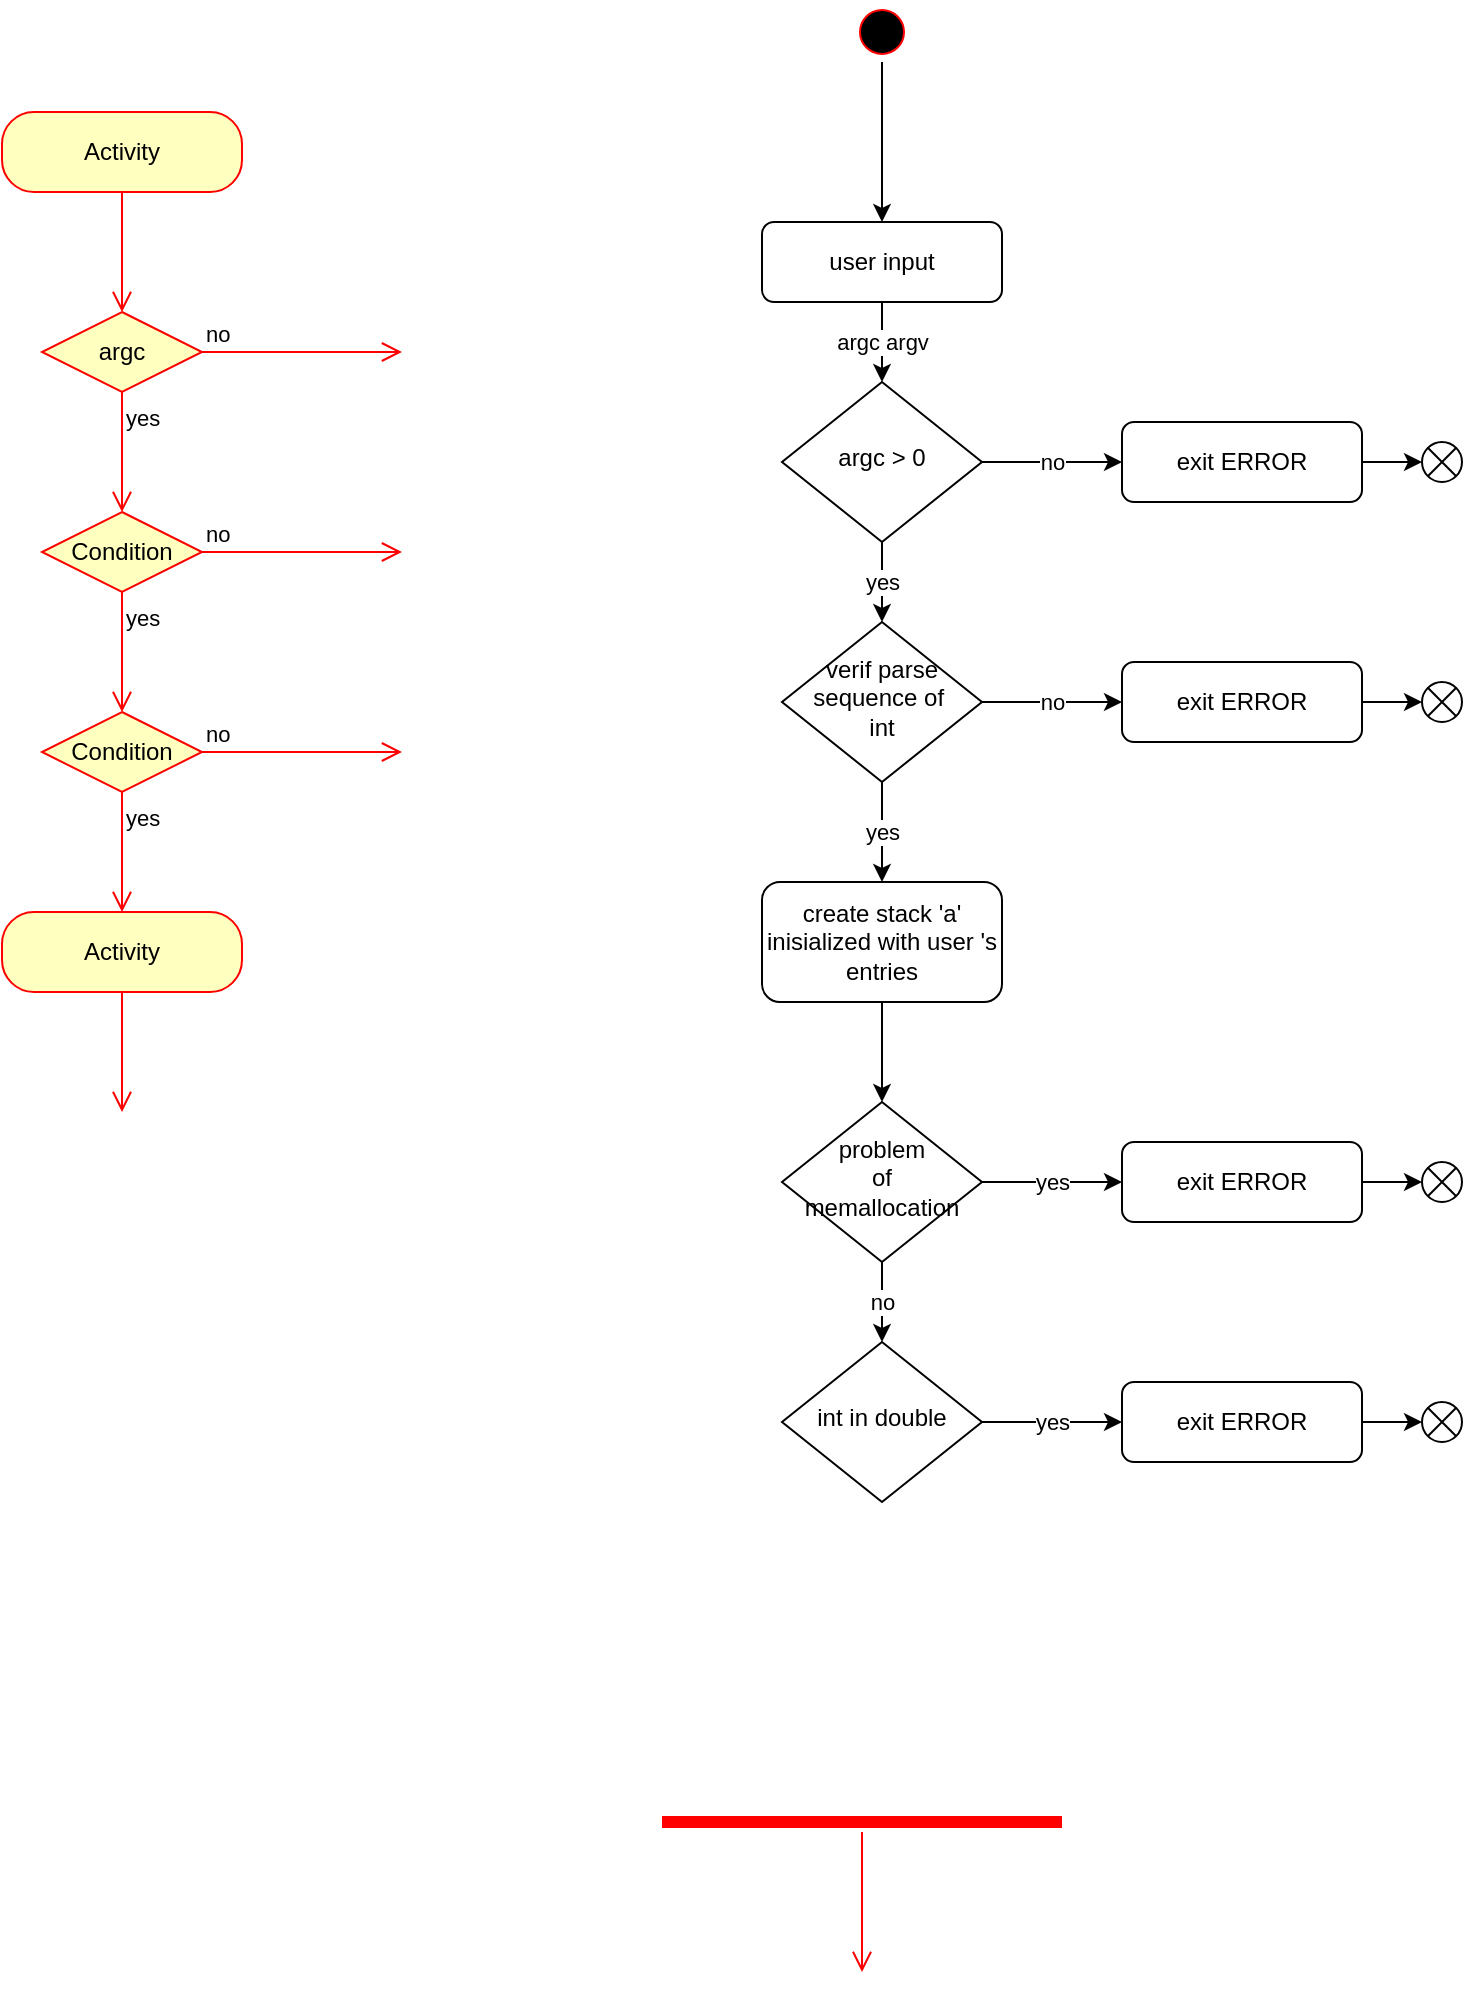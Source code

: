 <mxfile version="20.2.8" type="device"><diagram id="C5RBs43oDa-KdzZeNtuy" name="Page-1"><mxGraphModel dx="937" dy="1171" grid="1" gridSize="10" guides="1" tooltips="1" connect="1" arrows="1" fold="1" page="1" pageScale="1" pageWidth="827" pageHeight="1169" math="0" shadow="0"><root><mxCell id="WIyWlLk6GJQsqaUBKTNV-0"/><mxCell id="WIyWlLk6GJQsqaUBKTNV-1" parent="WIyWlLk6GJQsqaUBKTNV-0"/><mxCell id="uBr2btK_9D3dSDB8ZgRc-12" value="argc argv" style="edgeStyle=orthogonalEdgeStyle;rounded=0;orthogonalLoop=1;jettySize=auto;html=1;" parent="WIyWlLk6GJQsqaUBKTNV-1" source="WIyWlLk6GJQsqaUBKTNV-3" target="uBr2btK_9D3dSDB8ZgRc-1" edge="1"><mxGeometry relative="1" as="geometry"/></mxCell><mxCell id="WIyWlLk6GJQsqaUBKTNV-3" value="user input" style="rounded=1;whiteSpace=wrap;html=1;fontSize=12;glass=0;strokeWidth=1;shadow=0;" parent="WIyWlLk6GJQsqaUBKTNV-1" vertex="1"><mxGeometry x="430" y="125" width="120" height="40" as="geometry"/></mxCell><mxCell id="uBr2btK_9D3dSDB8ZgRc-15" value="no" style="edgeStyle=orthogonalEdgeStyle;rounded=0;orthogonalLoop=1;jettySize=auto;html=1;" parent="WIyWlLk6GJQsqaUBKTNV-1" source="WIyWlLk6GJQsqaUBKTNV-6" target="WIyWlLk6GJQsqaUBKTNV-7" edge="1"><mxGeometry relative="1" as="geometry"/></mxCell><mxCell id="uBr2btK_9D3dSDB8ZgRc-17" value="yes" style="edgeStyle=orthogonalEdgeStyle;rounded=0;orthogonalLoop=1;jettySize=auto;html=1;" parent="WIyWlLk6GJQsqaUBKTNV-1" source="WIyWlLk6GJQsqaUBKTNV-6" target="uBr2btK_9D3dSDB8ZgRc-16" edge="1"><mxGeometry relative="1" as="geometry"/></mxCell><mxCell id="WIyWlLk6GJQsqaUBKTNV-6" value="verif parse&lt;br&gt;sequence of&amp;nbsp;&lt;br&gt;int" style="rhombus;whiteSpace=wrap;html=1;shadow=0;fontFamily=Helvetica;fontSize=12;align=center;strokeWidth=1;spacing=6;spacingTop=-4;" parent="WIyWlLk6GJQsqaUBKTNV-1" vertex="1"><mxGeometry x="440" y="325" width="100" height="80" as="geometry"/></mxCell><mxCell id="Kb4Xdj855RW40L4ZJV---6" value="" style="edgeStyle=orthogonalEdgeStyle;rounded=0;orthogonalLoop=1;jettySize=auto;html=1;" edge="1" parent="WIyWlLk6GJQsqaUBKTNV-1" source="WIyWlLk6GJQsqaUBKTNV-7" target="Kb4Xdj855RW40L4ZJV---3"><mxGeometry relative="1" as="geometry"/></mxCell><mxCell id="WIyWlLk6GJQsqaUBKTNV-7" value="exit ERROR" style="rounded=1;whiteSpace=wrap;html=1;fontSize=12;glass=0;strokeWidth=1;shadow=0;" parent="WIyWlLk6GJQsqaUBKTNV-1" vertex="1"><mxGeometry x="610" y="345" width="120" height="40" as="geometry"/></mxCell><mxCell id="Kb4Xdj855RW40L4ZJV---11" value="yes" style="edgeStyle=orthogonalEdgeStyle;rounded=0;orthogonalLoop=1;jettySize=auto;html=1;" edge="1" parent="WIyWlLk6GJQsqaUBKTNV-1" source="WIyWlLk6GJQsqaUBKTNV-10" target="Kb4Xdj855RW40L4ZJV---9"><mxGeometry relative="1" as="geometry"/></mxCell><mxCell id="Kb4Xdj855RW40L4ZJV---13" value="no" style="edgeStyle=orthogonalEdgeStyle;rounded=0;orthogonalLoop=1;jettySize=auto;html=1;" edge="1" parent="WIyWlLk6GJQsqaUBKTNV-1" source="WIyWlLk6GJQsqaUBKTNV-10" target="Kb4Xdj855RW40L4ZJV---12"><mxGeometry relative="1" as="geometry"/></mxCell><mxCell id="WIyWlLk6GJQsqaUBKTNV-10" value="problem&lt;br&gt;of&lt;br&gt;memallocation" style="rhombus;whiteSpace=wrap;html=1;shadow=0;fontFamily=Helvetica;fontSize=12;align=center;strokeWidth=1;spacing=6;spacingTop=-4;" parent="WIyWlLk6GJQsqaUBKTNV-1" vertex="1"><mxGeometry x="440" y="565" width="100" height="80" as="geometry"/></mxCell><mxCell id="uBr2btK_9D3dSDB8ZgRc-4" value="yes" style="edgeStyle=orthogonalEdgeStyle;rounded=0;orthogonalLoop=1;jettySize=auto;html=1;exitX=0.5;exitY=1;exitDx=0;exitDy=0;" parent="WIyWlLk6GJQsqaUBKTNV-1" source="uBr2btK_9D3dSDB8ZgRc-1" target="WIyWlLk6GJQsqaUBKTNV-6" edge="1"><mxGeometry relative="1" as="geometry"/></mxCell><mxCell id="uBr2btK_9D3dSDB8ZgRc-13" value="no" style="edgeStyle=orthogonalEdgeStyle;rounded=0;orthogonalLoop=1;jettySize=auto;html=1;exitX=1;exitY=0.5;exitDx=0;exitDy=0;" parent="WIyWlLk6GJQsqaUBKTNV-1" source="uBr2btK_9D3dSDB8ZgRc-1" target="uBr2btK_9D3dSDB8ZgRc-5" edge="1"><mxGeometry relative="1" as="geometry"/></mxCell><mxCell id="uBr2btK_9D3dSDB8ZgRc-1" value="argc &amp;gt; 0" style="rhombus;whiteSpace=wrap;html=1;shadow=0;fontFamily=Helvetica;fontSize=12;align=center;strokeWidth=1;spacing=6;spacingTop=-4;" parent="WIyWlLk6GJQsqaUBKTNV-1" vertex="1"><mxGeometry x="440" y="205" width="100" height="80" as="geometry"/></mxCell><mxCell id="Kb4Xdj855RW40L4ZJV---2" value="" style="edgeStyle=orthogonalEdgeStyle;rounded=0;orthogonalLoop=1;jettySize=auto;html=1;" edge="1" parent="WIyWlLk6GJQsqaUBKTNV-1" source="uBr2btK_9D3dSDB8ZgRc-5" target="Kb4Xdj855RW40L4ZJV---1"><mxGeometry relative="1" as="geometry"/></mxCell><mxCell id="uBr2btK_9D3dSDB8ZgRc-5" value="exit ERROR" style="rounded=1;whiteSpace=wrap;html=1;fontSize=12;glass=0;strokeWidth=1;shadow=0;" parent="WIyWlLk6GJQsqaUBKTNV-1" vertex="1"><mxGeometry x="610" y="225" width="120" height="40" as="geometry"/></mxCell><mxCell id="Kb4Xdj855RW40L4ZJV---0" value="" style="edgeStyle=orthogonalEdgeStyle;rounded=0;orthogonalLoop=1;jettySize=auto;html=1;" edge="1" parent="WIyWlLk6GJQsqaUBKTNV-1" source="uBr2btK_9D3dSDB8ZgRc-8" target="WIyWlLk6GJQsqaUBKTNV-3"><mxGeometry relative="1" as="geometry"/></mxCell><mxCell id="uBr2btK_9D3dSDB8ZgRc-8" value="" style="ellipse;html=1;shape=startState;fillColor=#000000;strokeColor=#ff0000;" parent="WIyWlLk6GJQsqaUBKTNV-1" vertex="1"><mxGeometry x="475" y="15" width="30" height="30" as="geometry"/></mxCell><mxCell id="Kb4Xdj855RW40L4ZJV---7" value="" style="edgeStyle=orthogonalEdgeStyle;rounded=0;orthogonalLoop=1;jettySize=auto;html=1;" edge="1" parent="WIyWlLk6GJQsqaUBKTNV-1" source="uBr2btK_9D3dSDB8ZgRc-16" target="WIyWlLk6GJQsqaUBKTNV-10"><mxGeometry relative="1" as="geometry"/></mxCell><mxCell id="uBr2btK_9D3dSDB8ZgRc-16" value="create stack 'a' inisialized with user 's&lt;br&gt;entries" style="rounded=1;whiteSpace=wrap;html=1;" parent="WIyWlLk6GJQsqaUBKTNV-1" vertex="1"><mxGeometry x="430" y="455" width="120" height="60" as="geometry"/></mxCell><mxCell id="Kb4Xdj855RW40L4ZJV---1" value="" style="shape=sumEllipse;perimeter=ellipsePerimeter;whiteSpace=wrap;html=1;backgroundOutline=1;" vertex="1" parent="WIyWlLk6GJQsqaUBKTNV-1"><mxGeometry x="760" y="235" width="20" height="20" as="geometry"/></mxCell><mxCell id="Kb4Xdj855RW40L4ZJV---3" value="" style="shape=sumEllipse;perimeter=ellipsePerimeter;whiteSpace=wrap;html=1;backgroundOutline=1;" vertex="1" parent="WIyWlLk6GJQsqaUBKTNV-1"><mxGeometry x="760" y="355" width="20" height="20" as="geometry"/></mxCell><mxCell id="Kb4Xdj855RW40L4ZJV---8" value="" style="edgeStyle=orthogonalEdgeStyle;rounded=0;orthogonalLoop=1;jettySize=auto;html=1;" edge="1" parent="WIyWlLk6GJQsqaUBKTNV-1" source="Kb4Xdj855RW40L4ZJV---9" target="Kb4Xdj855RW40L4ZJV---10"><mxGeometry relative="1" as="geometry"/></mxCell><mxCell id="Kb4Xdj855RW40L4ZJV---9" value="exit ERROR" style="rounded=1;whiteSpace=wrap;html=1;fontSize=12;glass=0;strokeWidth=1;shadow=0;" vertex="1" parent="WIyWlLk6GJQsqaUBKTNV-1"><mxGeometry x="610" y="585" width="120" height="40" as="geometry"/></mxCell><mxCell id="Kb4Xdj855RW40L4ZJV---10" value="" style="shape=sumEllipse;perimeter=ellipsePerimeter;whiteSpace=wrap;html=1;backgroundOutline=1;" vertex="1" parent="WIyWlLk6GJQsqaUBKTNV-1"><mxGeometry x="760" y="595" width="20" height="20" as="geometry"/></mxCell><mxCell id="Kb4Xdj855RW40L4ZJV---19" value="yes" style="edgeStyle=orthogonalEdgeStyle;rounded=0;orthogonalLoop=1;jettySize=auto;html=1;" edge="1" parent="WIyWlLk6GJQsqaUBKTNV-1" source="Kb4Xdj855RW40L4ZJV---12" target="Kb4Xdj855RW40L4ZJV---17"><mxGeometry relative="1" as="geometry"/></mxCell><mxCell id="Kb4Xdj855RW40L4ZJV---12" value="int in double" style="rhombus;whiteSpace=wrap;html=1;shadow=0;fontFamily=Helvetica;fontSize=12;align=center;strokeWidth=1;spacing=6;spacingTop=-4;" vertex="1" parent="WIyWlLk6GJQsqaUBKTNV-1"><mxGeometry x="440" y="685" width="100" height="80" as="geometry"/></mxCell><mxCell id="Kb4Xdj855RW40L4ZJV---16" value="" style="edgeStyle=orthogonalEdgeStyle;rounded=0;orthogonalLoop=1;jettySize=auto;html=1;" edge="1" parent="WIyWlLk6GJQsqaUBKTNV-1" source="Kb4Xdj855RW40L4ZJV---17" target="Kb4Xdj855RW40L4ZJV---18"><mxGeometry relative="1" as="geometry"/></mxCell><mxCell id="Kb4Xdj855RW40L4ZJV---17" value="exit ERROR" style="rounded=1;whiteSpace=wrap;html=1;fontSize=12;glass=0;strokeWidth=1;shadow=0;" vertex="1" parent="WIyWlLk6GJQsqaUBKTNV-1"><mxGeometry x="610" y="705" width="120" height="40" as="geometry"/></mxCell><mxCell id="Kb4Xdj855RW40L4ZJV---18" value="" style="shape=sumEllipse;perimeter=ellipsePerimeter;whiteSpace=wrap;html=1;backgroundOutline=1;" vertex="1" parent="WIyWlLk6GJQsqaUBKTNV-1"><mxGeometry x="760" y="715" width="20" height="20" as="geometry"/></mxCell><mxCell id="Kb4Xdj855RW40L4ZJV---28" value="" style="shape=line;html=1;strokeWidth=6;strokeColor=#ff0000;" vertex="1" parent="WIyWlLk6GJQsqaUBKTNV-1"><mxGeometry x="380" y="920" width="200" height="10" as="geometry"/></mxCell><mxCell id="Kb4Xdj855RW40L4ZJV---29" value="" style="edgeStyle=orthogonalEdgeStyle;html=1;verticalAlign=bottom;endArrow=open;endSize=8;strokeColor=#ff0000;rounded=0;" edge="1" source="Kb4Xdj855RW40L4ZJV---28" parent="WIyWlLk6GJQsqaUBKTNV-1"><mxGeometry relative="1" as="geometry"><mxPoint x="480" y="1000" as="targetPoint"/></mxGeometry></mxCell><mxCell id="Kb4Xdj855RW40L4ZJV---30" value="Activity" style="rounded=1;whiteSpace=wrap;html=1;arcSize=40;fontColor=#000000;fillColor=#ffffc0;strokeColor=#ff0000;" vertex="1" parent="WIyWlLk6GJQsqaUBKTNV-1"><mxGeometry x="50" y="470" width="120" height="40" as="geometry"/></mxCell><mxCell id="Kb4Xdj855RW40L4ZJV---31" value="" style="edgeStyle=orthogonalEdgeStyle;html=1;verticalAlign=bottom;endArrow=open;endSize=8;strokeColor=#ff0000;rounded=0;" edge="1" source="Kb4Xdj855RW40L4ZJV---30" parent="WIyWlLk6GJQsqaUBKTNV-1"><mxGeometry relative="1" as="geometry"><mxPoint x="110" y="570" as="targetPoint"/></mxGeometry></mxCell><mxCell id="Kb4Xdj855RW40L4ZJV---32" value="Condition" style="rhombus;whiteSpace=wrap;html=1;fillColor=#ffffc0;strokeColor=#ff0000;" vertex="1" parent="WIyWlLk6GJQsqaUBKTNV-1"><mxGeometry x="70" y="370" width="80" height="40" as="geometry"/></mxCell><mxCell id="Kb4Xdj855RW40L4ZJV---33" value="no" style="edgeStyle=orthogonalEdgeStyle;html=1;align=left;verticalAlign=bottom;endArrow=open;endSize=8;strokeColor=#ff0000;rounded=0;" edge="1" source="Kb4Xdj855RW40L4ZJV---32" parent="WIyWlLk6GJQsqaUBKTNV-1"><mxGeometry x="-1" relative="1" as="geometry"><mxPoint x="250" y="390" as="targetPoint"/></mxGeometry></mxCell><mxCell id="Kb4Xdj855RW40L4ZJV---34" value="yes" style="edgeStyle=orthogonalEdgeStyle;html=1;align=left;verticalAlign=top;endArrow=open;endSize=8;strokeColor=#ff0000;rounded=0;" edge="1" source="Kb4Xdj855RW40L4ZJV---32" parent="WIyWlLk6GJQsqaUBKTNV-1"><mxGeometry x="-1" relative="1" as="geometry"><mxPoint x="110" y="470" as="targetPoint"/></mxGeometry></mxCell><mxCell id="Kb4Xdj855RW40L4ZJV---35" value="Condition" style="rhombus;whiteSpace=wrap;html=1;fillColor=#ffffc0;strokeColor=#ff0000;" vertex="1" parent="WIyWlLk6GJQsqaUBKTNV-1"><mxGeometry x="70" y="270" width="80" height="40" as="geometry"/></mxCell><mxCell id="Kb4Xdj855RW40L4ZJV---36" value="no" style="edgeStyle=orthogonalEdgeStyle;html=1;align=left;verticalAlign=bottom;endArrow=open;endSize=8;strokeColor=#ff0000;rounded=0;" edge="1" parent="WIyWlLk6GJQsqaUBKTNV-1" source="Kb4Xdj855RW40L4ZJV---35"><mxGeometry x="-1" relative="1" as="geometry"><mxPoint x="250" y="290" as="targetPoint"/></mxGeometry></mxCell><mxCell id="Kb4Xdj855RW40L4ZJV---37" value="yes" style="edgeStyle=orthogonalEdgeStyle;html=1;align=left;verticalAlign=top;endArrow=open;endSize=8;strokeColor=#ff0000;rounded=0;" edge="1" parent="WIyWlLk6GJQsqaUBKTNV-1" source="Kb4Xdj855RW40L4ZJV---35"><mxGeometry x="-1" relative="1" as="geometry"><mxPoint x="110" y="370" as="targetPoint"/></mxGeometry></mxCell><mxCell id="Kb4Xdj855RW40L4ZJV---38" value="argc" style="rhombus;whiteSpace=wrap;html=1;fillColor=#ffffc0;strokeColor=#ff0000;" vertex="1" parent="WIyWlLk6GJQsqaUBKTNV-1"><mxGeometry x="70" y="170" width="80" height="40" as="geometry"/></mxCell><mxCell id="Kb4Xdj855RW40L4ZJV---39" value="no" style="edgeStyle=orthogonalEdgeStyle;html=1;align=left;verticalAlign=bottom;endArrow=open;endSize=8;strokeColor=#ff0000;rounded=0;" edge="1" parent="WIyWlLk6GJQsqaUBKTNV-1" source="Kb4Xdj855RW40L4ZJV---38"><mxGeometry x="-1" relative="1" as="geometry"><mxPoint x="250" y="190" as="targetPoint"/></mxGeometry></mxCell><mxCell id="Kb4Xdj855RW40L4ZJV---40" value="yes" style="edgeStyle=orthogonalEdgeStyle;html=1;align=left;verticalAlign=top;endArrow=open;endSize=8;strokeColor=#ff0000;rounded=0;" edge="1" parent="WIyWlLk6GJQsqaUBKTNV-1" source="Kb4Xdj855RW40L4ZJV---38"><mxGeometry x="-1" relative="1" as="geometry"><mxPoint x="110" y="270" as="targetPoint"/></mxGeometry></mxCell><mxCell id="Kb4Xdj855RW40L4ZJV---46" value="Activity" style="rounded=1;whiteSpace=wrap;html=1;arcSize=40;fontColor=#000000;fillColor=#ffffc0;strokeColor=#ff0000;" vertex="1" parent="WIyWlLk6GJQsqaUBKTNV-1"><mxGeometry x="50" y="70" width="120" height="40" as="geometry"/></mxCell><mxCell id="Kb4Xdj855RW40L4ZJV---47" value="" style="edgeStyle=orthogonalEdgeStyle;html=1;verticalAlign=bottom;endArrow=open;endSize=8;strokeColor=#ff0000;rounded=0;" edge="1" source="Kb4Xdj855RW40L4ZJV---46" parent="WIyWlLk6GJQsqaUBKTNV-1"><mxGeometry relative="1" as="geometry"><mxPoint x="110" y="170" as="targetPoint"/></mxGeometry></mxCell></root></mxGraphModel></diagram></mxfile>